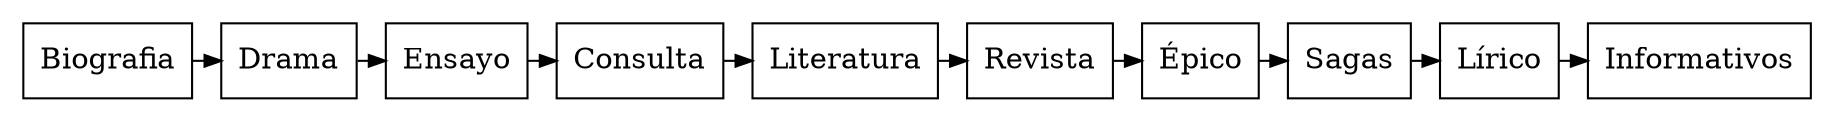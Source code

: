 digraph G {
 rankdir=LR nodesep=0.3;
 ranksep=0.2;
 margin=0.1;
   node [shape=box];
  edge [arrowsize=0.8]
"Biografia"->"Drama"->"Ensayo"->"Consulta"->"Literatura"->"Revista"->"Épico"->"Sagas"->"Lírico"->"Informativos";
}